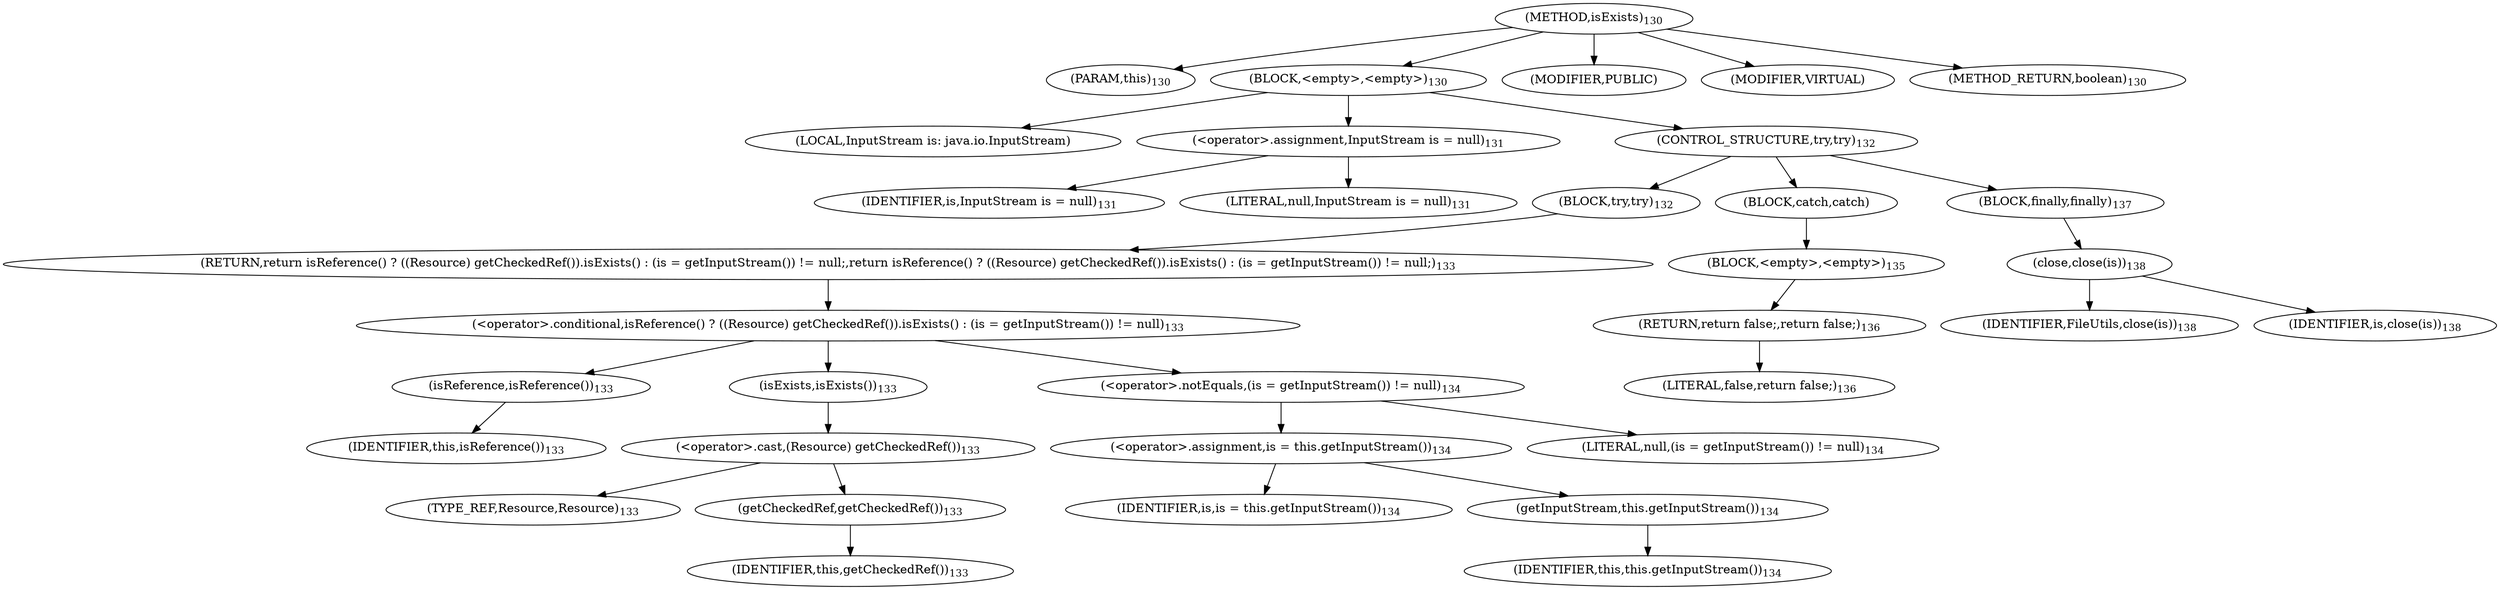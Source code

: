 digraph "isExists" {  
"191" [label = <(METHOD,isExists)<SUB>130</SUB>> ]
"27" [label = <(PARAM,this)<SUB>130</SUB>> ]
"192" [label = <(BLOCK,&lt;empty&gt;,&lt;empty&gt;)<SUB>130</SUB>> ]
"193" [label = <(LOCAL,InputStream is: java.io.InputStream)> ]
"194" [label = <(&lt;operator&gt;.assignment,InputStream is = null)<SUB>131</SUB>> ]
"195" [label = <(IDENTIFIER,is,InputStream is = null)<SUB>131</SUB>> ]
"196" [label = <(LITERAL,null,InputStream is = null)<SUB>131</SUB>> ]
"197" [label = <(CONTROL_STRUCTURE,try,try)<SUB>132</SUB>> ]
"198" [label = <(BLOCK,try,try)<SUB>132</SUB>> ]
"199" [label = <(RETURN,return isReference() ? ((Resource) getCheckedRef()).isExists() : (is = getInputStream()) != null;,return isReference() ? ((Resource) getCheckedRef()).isExists() : (is = getInputStream()) != null;)<SUB>133</SUB>> ]
"200" [label = <(&lt;operator&gt;.conditional,isReference() ? ((Resource) getCheckedRef()).isExists() : (is = getInputStream()) != null)<SUB>133</SUB>> ]
"201" [label = <(isReference,isReference())<SUB>133</SUB>> ]
"26" [label = <(IDENTIFIER,this,isReference())<SUB>133</SUB>> ]
"202" [label = <(isExists,isExists())<SUB>133</SUB>> ]
"203" [label = <(&lt;operator&gt;.cast,(Resource) getCheckedRef())<SUB>133</SUB>> ]
"204" [label = <(TYPE_REF,Resource,Resource)<SUB>133</SUB>> ]
"205" [label = <(getCheckedRef,getCheckedRef())<SUB>133</SUB>> ]
"28" [label = <(IDENTIFIER,this,getCheckedRef())<SUB>133</SUB>> ]
"206" [label = <(&lt;operator&gt;.notEquals,(is = getInputStream()) != null)<SUB>134</SUB>> ]
"207" [label = <(&lt;operator&gt;.assignment,is = this.getInputStream())<SUB>134</SUB>> ]
"208" [label = <(IDENTIFIER,is,is = this.getInputStream())<SUB>134</SUB>> ]
"209" [label = <(getInputStream,this.getInputStream())<SUB>134</SUB>> ]
"29" [label = <(IDENTIFIER,this,this.getInputStream())<SUB>134</SUB>> ]
"210" [label = <(LITERAL,null,(is = getInputStream()) != null)<SUB>134</SUB>> ]
"211" [label = <(BLOCK,catch,catch)> ]
"212" [label = <(BLOCK,&lt;empty&gt;,&lt;empty&gt;)<SUB>135</SUB>> ]
"213" [label = <(RETURN,return false;,return false;)<SUB>136</SUB>> ]
"214" [label = <(LITERAL,false,return false;)<SUB>136</SUB>> ]
"215" [label = <(BLOCK,finally,finally)<SUB>137</SUB>> ]
"216" [label = <(close,close(is))<SUB>138</SUB>> ]
"217" [label = <(IDENTIFIER,FileUtils,close(is))<SUB>138</SUB>> ]
"218" [label = <(IDENTIFIER,is,close(is))<SUB>138</SUB>> ]
"219" [label = <(MODIFIER,PUBLIC)> ]
"220" [label = <(MODIFIER,VIRTUAL)> ]
"221" [label = <(METHOD_RETURN,boolean)<SUB>130</SUB>> ]
  "191" -> "27" 
  "191" -> "192" 
  "191" -> "219" 
  "191" -> "220" 
  "191" -> "221" 
  "192" -> "193" 
  "192" -> "194" 
  "192" -> "197" 
  "194" -> "195" 
  "194" -> "196" 
  "197" -> "198" 
  "197" -> "211" 
  "197" -> "215" 
  "198" -> "199" 
  "199" -> "200" 
  "200" -> "201" 
  "200" -> "202" 
  "200" -> "206" 
  "201" -> "26" 
  "202" -> "203" 
  "203" -> "204" 
  "203" -> "205" 
  "205" -> "28" 
  "206" -> "207" 
  "206" -> "210" 
  "207" -> "208" 
  "207" -> "209" 
  "209" -> "29" 
  "211" -> "212" 
  "212" -> "213" 
  "213" -> "214" 
  "215" -> "216" 
  "216" -> "217" 
  "216" -> "218" 
}
